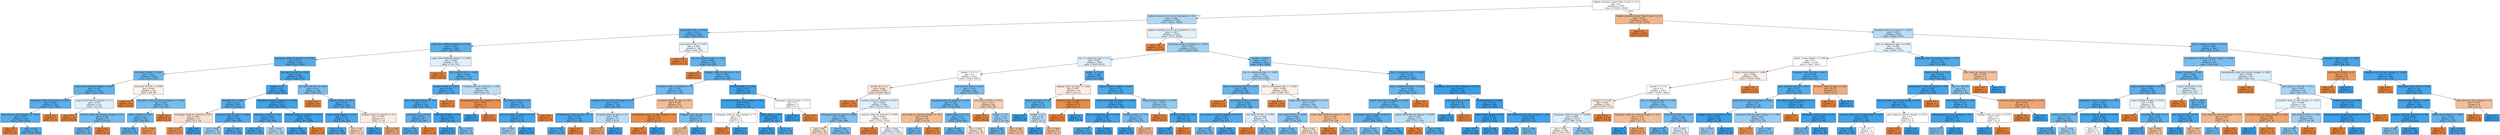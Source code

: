 digraph Tree {
node [shape=box, style="filled", color="black"] ;
0 [label="highest_education_Lower Than A Level <= 0.0\ngini = 0.5\nsamples = 27876\nvalue = [13938, 13938]", fillcolor="#e5813900"] ;
1 [label="highest_education_A Level or Equivalent <= 0.0\ngini = 0.469\nsamples = 17403\nvalue = [6541, 10862]", fillcolor="#399de565"] ;
0 -> 1 [labeldistance=2.5, labelangle=45, headlabel="True"] ;
2 [label="imd_band_0-10% <= 0.016\ngini = 0.272\nsamples = 5056\nvalue = [820, 4236]", fillcolor="#399de5ce"] ;
1 -> 2 ;
3 [label="region_West Midlands Region <= 0.012\ngini = 0.239\nsamples = 4702\nvalue = [651, 4051]", fillcolor="#399de5d6"] ;
2 -> 3 ;
4 [label="homepage_clicks_by_interval <= 13.941\ngini = 0.213\nsamples = 4461\nvalue = [541, 3920]", fillcolor="#399de5dc"] ;
3 -> 4 ;
5 [label="imd_band_50-60% <= 0.014\ngini = 0.331\nsamples = 1498\nvalue = [313, 1185]", fillcolor="#399de5bc"] ;
4 -> 5 ;
6 [label="region_North Western Region <= 0.007\ngini = 0.281\nsamples = 1330\nvalue = [225, 1105]", fillcolor="#399de5cb"] ;
5 -> 6 ;
7 [label="homepage_clicks_by_interval <= 13.057\ngini = 0.243\nsamples = 1215\nvalue = [172, 1043]", fillcolor="#399de5d5"] ;
6 -> 7 ;
8 [label="quiz_clicks_by_days_change <= -530.0\ngini = 0.236\nsamples = 1208\nvalue = [165, 1043]", fillcolor="#399de5d7"] ;
7 -> 8 ;
9 [label="gini = 0.0\nsamples = 7\nvalue = [7, 0]", fillcolor="#e58139ff"] ;
8 -> 9 ;
10 [label="gini = 0.228\nsamples = 1201\nvalue = [158, 1043]", fillcolor="#399de5d8"] ;
8 -> 10 ;
11 [label="gini = 0.0\nsamples = 7\nvalue = [7, 0]", fillcolor="#e58139ff"] ;
7 -> 11 ;
12 [label="region_North Western Region <= 1.0\ngini = 0.497\nsamples = 115\nvalue = [53, 62]", fillcolor="#399de525"] ;
6 -> 12 ;
13 [label="gini = 0.0\nsamples = 34\nvalue = [34, 0]", fillcolor="#e58139ff"] ;
12 -> 13 ;
14 [label="resource_clicks_by_interval_change <= 61.5\ngini = 0.359\nsamples = 81\nvalue = [19, 62]", fillcolor="#399de5b1"] ;
12 -> 14 ;
15 [label="gini = 0.301\nsamples = 76\nvalue = [14, 62]", fillcolor="#399de5c5"] ;
14 -> 15 ;
16 [label="gini = 0.0\nsamples = 5\nvalue = [5, 0]", fillcolor="#e58139ff"] ;
14 -> 16 ;
17 [label="imd_band_50-60% <= 0.998\ngini = 0.499\nsamples = 168\nvalue = [88, 80]", fillcolor="#e5813917"] ;
5 -> 17 ;
18 [label="gini = 0.0\nsamples = 63\nvalue = [63, 0]", fillcolor="#e58139ff"] ;
17 -> 18 ;
19 [label="oucontent_clicks_by_interval_change <= 17.048\ngini = 0.363\nsamples = 105\nvalue = [25, 80]", fillcolor="#399de5af"] ;
17 -> 19 ;
20 [label="region_Ireland <= 0.073\ngini = 0.32\nsamples = 100\nvalue = [20, 80]", fillcolor="#399de5bf"] ;
19 -> 20 ;
21 [label="gini = 0.256\nsamples = 93\nvalue = [14, 79]", fillcolor="#399de5d2"] ;
20 -> 21 ;
22 [label="gini = 0.245\nsamples = 7\nvalue = [6, 1]", fillcolor="#e58139d4"] ;
20 -> 22 ;
23 [label="gini = 0.0\nsamples = 5\nvalue = [5, 0]", fillcolor="#e58139ff"] ;
19 -> 23 ;
24 [label="imd_band_20-30% <= 0.028\ngini = 0.142\nsamples = 2963\nvalue = [228, 2735]", fillcolor="#399de5ea"] ;
4 -> 24 ;
25 [label="weight <= 4.5\ngini = 0.112\nsamples = 2694\nvalue = [160, 2534]", fillcolor="#399de5ef"] ;
24 -> 25 ;
26 [label="disability_N <= 0.997\ngini = 0.218\nsamples = 587\nvalue = [73, 514]", fillcolor="#399de5db"] ;
25 -> 26 ;
27 [label="homepage_clicks_by_interval <= 43.5\ngini = 0.491\nsamples = 23\nvalue = [13, 10]", fillcolor="#e581393b"] ;
26 -> 27 ;
28 [label="gini = 0.231\nsamples = 15\nvalue = [13, 2]", fillcolor="#e58139d8"] ;
27 -> 28 ;
29 [label="gini = 0.0\nsamples = 8\nvalue = [0, 8]", fillcolor="#399de5ff"] ;
27 -> 29 ;
30 [label="resource_clicks_by_days <= 0.964\ngini = 0.19\nsamples = 564\nvalue = [60, 504]", fillcolor="#399de5e1"] ;
26 -> 30 ;
31 [label="gini = 0.444\nsamples = 39\nvalue = [13, 26]", fillcolor="#399de57f"] ;
30 -> 31 ;
32 [label="gini = 0.163\nsamples = 525\nvalue = [47, 478]", fillcolor="#399de5e6"] ;
30 -> 32 ;
33 [label="homepage_clicks_by_interval <= 19.839\ngini = 0.079\nsamples = 2107\nvalue = [87, 2020]", fillcolor="#399de5f4"] ;
25 -> 33 ;
34 [label="imd_band_10-20% <= 0.03\ngini = 0.165\nsamples = 475\nvalue = [43, 432]", fillcolor="#399de5e6"] ;
33 -> 34 ;
35 [label="gini = 0.13\nsamples = 443\nvalue = [31, 412]", fillcolor="#399de5ec"] ;
34 -> 35 ;
36 [label="gini = 0.469\nsamples = 32\nvalue = [12, 20]", fillcolor="#399de566"] ;
34 -> 36 ;
37 [label="resource_clicks_by_interval <= 130.0\ngini = 0.052\nsamples = 1632\nvalue = [44, 1588]", fillcolor="#399de5f8"] ;
33 -> 37 ;
38 [label="gini = 0.051\nsamples = 1631\nvalue = [43, 1588]", fillcolor="#399de5f8"] ;
37 -> 38 ;
39 [label="gini = 0.0\nsamples = 1\nvalue = [1, 0]", fillcolor="#e58139ff"] ;
37 -> 39 ;
40 [label="imd_band_20-30% <= 0.996\ngini = 0.378\nsamples = 269\nvalue = [68, 201]", fillcolor="#399de5a9"] ;
24 -> 40 ;
41 [label="gini = 0.0\nsamples = 43\nvalue = [43, 0]", fillcolor="#e58139ff"] ;
40 -> 41 ;
42 [label="studied_credits <= 127.5\ngini = 0.197\nsamples = 226\nvalue = [25, 201]", fillcolor="#399de5df"] ;
40 -> 42 ;
43 [label="region_South Region <= 0.217\ngini = 0.155\nsamples = 213\nvalue = [18, 195]", fillcolor="#399de5e7"] ;
42 -> 43 ;
44 [label="gini = 0.134\nsamples = 208\nvalue = [15, 193]", fillcolor="#399de5eb"] ;
43 -> 44 ;
45 [label="gini = 0.48\nsamples = 5\nvalue = [3, 2]", fillcolor="#e5813955"] ;
43 -> 45 ;
46 [label="subpage_clicks_by_interval <= 9.5\ngini = 0.497\nsamples = 13\nvalue = [7, 6]", fillcolor="#e5813924"] ;
42 -> 46 ;
47 [label="gini = 0.0\nsamples = 4\nvalue = [0, 4]", fillcolor="#399de5ff"] ;
46 -> 47 ;
48 [label="gini = 0.346\nsamples = 9\nvalue = [7, 2]", fillcolor="#e58139b6"] ;
46 -> 48 ;
49 [label="region_West Midlands Region <= 0.996\ngini = 0.496\nsamples = 241\nvalue = [110, 131]", fillcolor="#399de529"] ;
3 -> 49 ;
50 [label="gini = 0.0\nsamples = 87\nvalue = [87, 0]", fillcolor="#e58139ff"] ;
49 -> 50 ;
51 [label="imd_band_40-50% <= 0.086\ngini = 0.254\nsamples = 154\nvalue = [23, 131]", fillcolor="#399de5d2"] ;
49 -> 51 ;
52 [label="studied_credits <= 135.0\ngini = 0.181\nsamples = 129\nvalue = [13, 116]", fillcolor="#399de5e2"] ;
51 -> 52 ;
53 [label="quiz_clicks_by_interval <= 74.5\ngini = 0.17\nsamples = 128\nvalue = [12, 116]", fillcolor="#399de5e5"] ;
52 -> 53 ;
54 [label="age_band_55<= <= 0.5\ngini = 0.274\nsamples = 67\nvalue = [11, 56]", fillcolor="#399de5cd"] ;
53 -> 54 ;
55 [label="gini = 0.219\nsamples = 64\nvalue = [8, 56]", fillcolor="#399de5db"] ;
54 -> 55 ;
56 [label="gini = 0.0\nsamples = 3\nvalue = [3, 0]", fillcolor="#e58139ff"] ;
54 -> 56 ;
57 [label="imd_band_80-90% <= 0.5\ngini = 0.032\nsamples = 61\nvalue = [1, 60]", fillcolor="#399de5fb"] ;
53 -> 57 ;
58 [label="gini = 0.0\nsamples = 57\nvalue = [0, 57]", fillcolor="#399de5ff"] ;
57 -> 58 ;
59 [label="gini = 0.375\nsamples = 4\nvalue = [1, 3]", fillcolor="#399de5aa"] ;
57 -> 59 ;
60 [label="gini = 0.0\nsamples = 1\nvalue = [1, 0]", fillcolor="#e58139ff"] ;
52 -> 60 ;
61 [label="forumng_clicks_by_interval <= 3.742\ngini = 0.48\nsamples = 25\nvalue = [10, 15]", fillcolor="#399de555"] ;
51 -> 61 ;
62 [label="forumng_clicks_by_days_change <= -6.0\ngini = 0.198\nsamples = 9\nvalue = [8, 1]", fillcolor="#e58139df"] ;
61 -> 62 ;
63 [label="gini = 0.0\nsamples = 1\nvalue = [0, 1]", fillcolor="#399de5ff"] ;
62 -> 63 ;
64 [label="gini = 0.0\nsamples = 8\nvalue = [8, 0]", fillcolor="#e58139ff"] ;
62 -> 64 ;
65 [label="url_clicks_by_days <= 1.5\ngini = 0.219\nsamples = 16\nvalue = [2, 14]", fillcolor="#399de5db"] ;
61 -> 65 ;
66 [label="resource_clicks_by_interval <= 0.5\ngini = 0.124\nsamples = 15\nvalue = [1, 14]", fillcolor="#399de5ed"] ;
65 -> 66 ;
67 [label="gini = 0.444\nsamples = 3\nvalue = [1, 2]", fillcolor="#399de57f"] ;
66 -> 67 ;
68 [label="gini = 0.0\nsamples = 12\nvalue = [0, 12]", fillcolor="#399de5ff"] ;
66 -> 68 ;
69 [label="gini = 0.0\nsamples = 1\nvalue = [1, 0]", fillcolor="#e58139ff"] ;
65 -> 69 ;
70 [label="imd_band_0-10% <= 0.997\ngini = 0.499\nsamples = 354\nvalue = [169, 185]", fillcolor="#399de516"] ;
2 -> 70 ;
71 [label="gini = 0.0\nsamples = 131\nvalue = [131, 0]", fillcolor="#e58139ff"] ;
70 -> 71 ;
72 [label="due_vs_submission_date <= -12.0\ngini = 0.283\nsamples = 223\nvalue = [38, 185]", fillcolor="#399de5cb"] ;
70 -> 72 ;
73 [label="gini = 0.0\nsamples = 4\nvalue = [4, 0]", fillcolor="#e58139ff"] ;
72 -> 73 ;
74 [label="subpage_clicks_by_interval <= 14.5\ngini = 0.262\nsamples = 219\nvalue = [34, 185]", fillcolor="#399de5d0"] ;
72 -> 74 ;
75 [label="oucontent_clicks_by_interval <= 7.5\ngini = 0.345\nsamples = 140\nvalue = [31, 109]", fillcolor="#399de5b6"] ;
74 -> 75 ;
76 [label="subpage_clicks_by_interval_change <= 9.5\ngini = 0.234\nsamples = 118\nvalue = [16, 102]", fillcolor="#399de5d7"] ;
75 -> 76 ;
77 [label="oucollaborate_clicks_by_days <= 1.0\ngini = 0.198\nsamples = 108\nvalue = [12, 96]", fillcolor="#399de5df"] ;
76 -> 77 ;
78 [label="gini = 0.184\nsamples = 107\nvalue = [11, 96]", fillcolor="#399de5e2"] ;
77 -> 78 ;
79 [label="gini = 0.0\nsamples = 1\nvalue = [1, 0]", fillcolor="#e58139ff"] ;
77 -> 79 ;
80 [label="forumng_clicks_by_days <= 3.5\ngini = 0.48\nsamples = 10\nvalue = [4, 6]", fillcolor="#399de555"] ;
76 -> 80 ;
81 [label="gini = 0.32\nsamples = 5\nvalue = [4, 1]", fillcolor="#e58139bf"] ;
80 -> 81 ;
82 [label="gini = 0.0\nsamples = 5\nvalue = [0, 5]", fillcolor="#399de5ff"] ;
80 -> 82 ;
83 [label="oucontent_clicks_by_days <= 30.5\ngini = 0.434\nsamples = 22\nvalue = [15, 7]", fillcolor="#e5813988"] ;
75 -> 83 ;
84 [label="oucollaborate_clicks_by_days_change <= 0.5\ngini = 0.133\nsamples = 14\nvalue = [13, 1]", fillcolor="#e58139eb"] ;
83 -> 84 ;
85 [label="gini = 0.0\nsamples = 13\nvalue = [13, 0]", fillcolor="#e58139ff"] ;
84 -> 85 ;
86 [label="gini = 0.0\nsamples = 1\nvalue = [0, 1]", fillcolor="#399de5ff"] ;
84 -> 86 ;
87 [label="subpage_clicks_by_days <= 7.5\ngini = 0.375\nsamples = 8\nvalue = [2, 6]", fillcolor="#399de5aa"] ;
83 -> 87 ;
88 [label="gini = 0.444\nsamples = 3\nvalue = [2, 1]", fillcolor="#e581397f"] ;
87 -> 88 ;
89 [label="gini = 0.0\nsamples = 5\nvalue = [0, 5]", fillcolor="#399de5ff"] ;
87 -> 89 ;
90 [label="studied_credits <= 225.0\ngini = 0.073\nsamples = 79\nvalue = [3, 76]", fillcolor="#399de5f5"] ;
74 -> 90 ;
91 [label="oucontent_clicks_by_days_change <= -61.5\ngini = 0.051\nsamples = 77\nvalue = [2, 75]", fillcolor="#399de5f8"] ;
90 -> 91 ;
92 [label="homepage_clicks_by_days_change <= 7.5\ngini = 0.5\nsamples = 2\nvalue = [1, 1]", fillcolor="#e5813900"] ;
91 -> 92 ;
93 [label="gini = 0.0\nsamples = 1\nvalue = [1, 0]", fillcolor="#e58139ff"] ;
92 -> 93 ;
94 [label="gini = 0.0\nsamples = 1\nvalue = [0, 1]", fillcolor="#399de5ff"] ;
92 -> 94 ;
95 [label="region_Wales <= 0.5\ngini = 0.026\nsamples = 75\nvalue = [1, 74]", fillcolor="#399de5fc"] ;
91 -> 95 ;
96 [label="gini = 0.0\nsamples = 65\nvalue = [0, 65]", fillcolor="#399de5ff"] ;
95 -> 96 ;
97 [label="gini = 0.18\nsamples = 10\nvalue = [1, 9]", fillcolor="#399de5e3"] ;
95 -> 97 ;
98 [label="homepage_clicks_by_days <= 19.5\ngini = 0.5\nsamples = 2\nvalue = [1, 1]", fillcolor="#e5813900"] ;
90 -> 98 ;
99 [label="gini = 0.0\nsamples = 1\nvalue = [0, 1]", fillcolor="#399de5ff"] ;
98 -> 99 ;
100 [label="gini = 0.0\nsamples = 1\nvalue = [1, 0]", fillcolor="#e58139ff"] ;
98 -> 100 ;
101 [label="highest_education_A Level or Equivalent <= 1.0\ngini = 0.497\nsamples = 12347\nvalue = [5721, 6626]", fillcolor="#399de523"] ;
1 -> 101 ;
102 [label="gini = 0.0\nsamples = 2217\nvalue = [2217, 0]", fillcolor="#e58139ff"] ;
101 -> 102 ;
103 [label="homepage_clicks_by_interval <= 17.995\ngini = 0.453\nsamples = 10130\nvalue = [3504, 6626]", fillcolor="#399de578"] ;
101 -> 103 ;
104 [label="due_vs_submission_date <= 1.0\ngini = 0.497\nsamples = 5497\nvalue = [2525, 2972]", fillcolor="#399de526"] ;
103 -> 104 ;
105 [label="gender_F <= 1.0\ngini = 0.5\nsamples = 4921\nvalue = [2458, 2463]", fillcolor="#399de501"] ;
104 -> 105 ;
106 [label="gender_M <= 1.0\ngini = 0.495\nsamples = 4061\nvalue = [2240, 1821]", fillcolor="#e5813930"] ;
105 -> 106 ;
107 [label="gini = 0.0\nsamples = 701\nvalue = [701, 0]", fillcolor="#e58139ff"] ;
106 -> 107 ;
108 [label="resource_clicks_by_interval <= 0.001\ngini = 0.496\nsamples = 3360\nvalue = [1539, 1821]", fillcolor="#399de527"] ;
106 -> 108 ;
109 [label="homepage_clicks_by_days <= 0.854\ngini = 0.387\nsamples = 770\nvalue = [202, 568]", fillcolor="#399de5a4"] ;
108 -> 109 ;
110 [label="gini = 0.49\nsamples = 58\nvalue = [33, 25]", fillcolor="#e581393e"] ;
109 -> 110 ;
111 [label="gini = 0.362\nsamples = 712\nvalue = [169, 543]", fillcolor="#399de5b0"] ;
109 -> 111 ;
112 [label="resource_clicks_by_interval <= 0.998\ngini = 0.499\nsamples = 2590\nvalue = [1337, 1253]", fillcolor="#e5813910"] ;
108 -> 112 ;
113 [label="gini = 0.0\nsamples = 224\nvalue = [224, 0]", fillcolor="#e58139ff"] ;
112 -> 113 ;
114 [label="gini = 0.498\nsamples = 2366\nvalue = [1113, 1253]", fillcolor="#399de51c"] ;
112 -> 114 ;
115 [label="imd_band_20-30% <= 0.005\ngini = 0.378\nsamples = 860\nvalue = [218, 642]", fillcolor="#399de5a8"] ;
105 -> 115 ;
116 [label="homepage_clicks_by_interval <= 0.925\ngini = 0.329\nsamples = 762\nvalue = [158, 604]", fillcolor="#399de5bc"] ;
115 -> 116 ;
117 [label="quiz_clicks_by_interval_change <= -75.0\ngini = 0.436\nsamples = 28\nvalue = [19, 9]", fillcolor="#e5813986"] ;
116 -> 117 ;
118 [label="gini = 0.32\nsamples = 10\nvalue = [2, 8]", fillcolor="#399de5bf"] ;
117 -> 118 ;
119 [label="gini = 0.105\nsamples = 18\nvalue = [17, 1]", fillcolor="#e58139f0"] ;
117 -> 119 ;
120 [label="region_Wales <= 0.151\ngini = 0.307\nsamples = 734\nvalue = [139, 595]", fillcolor="#399de5c3"] ;
116 -> 120 ;
121 [label="gini = 0.283\nsamples = 698\nvalue = [119, 579]", fillcolor="#399de5cb"] ;
120 -> 121 ;
122 [label="gini = 0.494\nsamples = 36\nvalue = [20, 16]", fillcolor="#e5813933"] ;
120 -> 122 ;
123 [label="imd_band_20-30% <= 0.974\ngini = 0.475\nsamples = 98\nvalue = [60, 38]", fillcolor="#e581395e"] ;
115 -> 123 ;
124 [label="gini = 0.0\nsamples = 41\nvalue = [41, 0]", fillcolor="#e58139ff"] ;
123 -> 124 ;
125 [label="weight <= 15.5\ngini = 0.444\nsamples = 57\nvalue = [19, 38]", fillcolor="#399de57f"] ;
123 -> 125 ;
126 [label="gini = 0.295\nsamples = 39\nvalue = [7, 32]", fillcolor="#399de5c7"] ;
125 -> 126 ;
127 [label="gini = 0.444\nsamples = 18\nvalue = [12, 6]", fillcolor="#e581397f"] ;
125 -> 127 ;
128 [label="weight <= 7.928\ngini = 0.206\nsamples = 576\nvalue = [67, 509]", fillcolor="#399de5dd"] ;
104 -> 128 ;
129 [label="subpage_clicks_by_days <= 1.286\ngini = 0.497\nsamples = 26\nvalue = [14, 12]", fillcolor="#e5813924"] ;
128 -> 129 ;
130 [label="region_Scotland <= 0.25\ngini = 0.26\nsamples = 13\nvalue = [2, 11]", fillcolor="#399de5d1"] ;
129 -> 130 ;
131 [label="gini = 0.0\nsamples = 8\nvalue = [0, 8]", fillcolor="#399de5ff"] ;
130 -> 131 ;
132 [label="weight <= 4.5\ngini = 0.48\nsamples = 5\nvalue = [2, 3]", fillcolor="#399de555"] ;
130 -> 132 ;
133 [label="gini = 0.0\nsamples = 2\nvalue = [0, 2]", fillcolor="#399de5ff"] ;
132 -> 133 ;
134 [label="gini = 0.444\nsamples = 3\nvalue = [2, 1]", fillcolor="#e581397f"] ;
132 -> 134 ;
135 [label="forumng_clicks_by_days <= 12.0\ngini = 0.142\nsamples = 13\nvalue = [12, 1]", fillcolor="#e58139ea"] ;
129 -> 135 ;
136 [label="gini = 0.0\nsamples = 12\nvalue = [12, 0]", fillcolor="#e58139ff"] ;
135 -> 136 ;
137 [label="gini = 0.0\nsamples = 1\nvalue = [0, 1]", fillcolor="#399de5ff"] ;
135 -> 137 ;
138 [label="region_Yorkshire Region <= 0.093\ngini = 0.174\nsamples = 550\nvalue = [53, 497]", fillcolor="#399de5e4"] ;
128 -> 138 ;
139 [label="region_North Western Region <= 0.164\ngini = 0.129\nsamples = 490\nvalue = [34, 456]", fillcolor="#399de5ec"] ;
138 -> 139 ;
140 [label="due_vs_submission_date <= 1.58\ngini = 0.095\nsamples = 441\nvalue = [22, 419]", fillcolor="#399de5f2"] ;
139 -> 140 ;
141 [label="gini = 0.178\nsamples = 213\nvalue = [21, 192]", fillcolor="#399de5e3"] ;
140 -> 141 ;
142 [label="gini = 0.009\nsamples = 228\nvalue = [1, 227]", fillcolor="#399de5fe"] ;
140 -> 142 ;
143 [label="studied_credits <= 75.0\ngini = 0.37\nsamples = 49\nvalue = [12, 37]", fillcolor="#399de5ac"] ;
139 -> 143 ;
144 [label="gini = 0.0\nsamples = 32\nvalue = [0, 32]", fillcolor="#399de5ff"] ;
143 -> 144 ;
145 [label="gini = 0.415\nsamples = 17\nvalue = [12, 5]", fillcolor="#e5813995"] ;
143 -> 145 ;
146 [label="region_Yorkshire Region <= 0.999\ngini = 0.433\nsamples = 60\nvalue = [19, 41]", fillcolor="#399de589"] ;
138 -> 146 ;
147 [label="gini = 0.0\nsamples = 16\nvalue = [16, 0]", fillcolor="#e58139ff"] ;
146 -> 147 ;
148 [label="studied_credits <= 135.0\ngini = 0.127\nsamples = 44\nvalue = [3, 41]", fillcolor="#399de5ec"] ;
146 -> 148 ;
149 [label="gini = 0.089\nsamples = 43\nvalue = [2, 41]", fillcolor="#399de5f3"] ;
148 -> 149 ;
150 [label="gini = 0.0\nsamples = 1\nvalue = [1, 0]", fillcolor="#e58139ff"] ;
148 -> 150 ;
151 [label="weight <= 6.971\ngini = 0.333\nsamples = 4633\nvalue = [979, 3654]", fillcolor="#399de5bb"] ;
103 -> 151 ;
152 [label="due_vs_submission_date <= -2.999\ngini = 0.467\nsamples = 1280\nvalue = [475, 805]", fillcolor="#399de569"] ;
151 -> 152 ;
153 [label="due_vs_submission_date <= -3.105\ngini = 0.296\nsamples = 586\nvalue = [106, 480]", fillcolor="#399de5c7"] ;
152 -> 153 ;
154 [label="gini = 0.0\nsamples = 15\nvalue = [15, 0]", fillcolor="#e58139ff"] ;
153 -> 154 ;
155 [label="imd_band_20-30% <= 0.012\ngini = 0.268\nsamples = 571\nvalue = [91, 480]", fillcolor="#399de5cf"] ;
153 -> 155 ;
156 [label="quiz_clicks_by_interval_change <= 95.675\ngini = 0.199\nsamples = 492\nvalue = [55, 437]", fillcolor="#399de5df"] ;
155 -> 156 ;
157 [label="gini = 0.339\nsamples = 185\nvalue = [40, 145]", fillcolor="#399de5b9"] ;
156 -> 157 ;
158 [label="gini = 0.093\nsamples = 307\nvalue = [15, 292]", fillcolor="#399de5f2"] ;
156 -> 158 ;
159 [label="imd_band_20-30% <= 0.999\ngini = 0.496\nsamples = 79\nvalue = [36, 43]", fillcolor="#399de52a"] ;
155 -> 159 ;
160 [label="gini = 0.0\nsamples = 24\nvalue = [24, 0]", fillcolor="#e58139ff"] ;
159 -> 160 ;
161 [label="gini = 0.341\nsamples = 55\nvalue = [12, 43]", fillcolor="#399de5b8"] ;
159 -> 161 ;
162 [label="due_vs_submission_date <= -2.002\ngini = 0.498\nsamples = 694\nvalue = [369, 325]", fillcolor="#e581391e"] ;
152 -> 162 ;
163 [label="gini = 0.0\nsamples = 196\nvalue = [196, 0]", fillcolor="#e58139ff"] ;
162 -> 163 ;
164 [label="region_West Midlands Region <= 0.012\ngini = 0.453\nsamples = 498\nvalue = [173, 325]", fillcolor="#399de577"] ;
162 -> 164 ;
165 [label="imd_band_20-30% <= 0.009\ngini = 0.404\nsamples = 413\nvalue = [116, 297]", fillcolor="#399de59b"] ;
164 -> 165 ;
166 [label="gini = 0.345\nsamples = 343\nvalue = [76, 267]", fillcolor="#399de5b6"] ;
165 -> 166 ;
167 [label="gini = 0.49\nsamples = 70\nvalue = [40, 30]", fillcolor="#e5813940"] ;
165 -> 167 ;
168 [label="region_West Midlands Region <= 0.984\ngini = 0.442\nsamples = 85\nvalue = [57, 28]", fillcolor="#e5813982"] ;
164 -> 168 ;
169 [label="gini = 0.0\nsamples = 46\nvalue = [46, 0]", fillcolor="#e58139ff"] ;
168 -> 169 ;
170 [label="gini = 0.405\nsamples = 39\nvalue = [11, 28]", fillcolor="#399de59b"] ;
168 -> 170 ;
171 [label="due_vs_submission_date <= 0.992\ngini = 0.255\nsamples = 3353\nvalue = [504, 2849]", fillcolor="#399de5d2"] ;
151 -> 171 ;
172 [label="due_vs_submission_date <= 0.002\ngini = 0.306\nsamples = 2647\nvalue = [499, 2148]", fillcolor="#399de5c4"] ;
171 -> 172 ;
173 [label="region_North Western Region <= 0.007\ngini = 0.297\nsamples = 2624\nvalue = [476, 2148]", fillcolor="#399de5c6"] ;
172 -> 173 ;
174 [label="homepage_clicks_by_days <= 16.974\ngini = 0.263\nsamples = 2348\nvalue = [365, 1983]", fillcolor="#399de5d0"] ;
173 -> 174 ;
175 [label="gini = 0.357\nsamples = 949\nvalue = [221, 728]", fillcolor="#399de5b2"] ;
174 -> 175 ;
176 [label="gini = 0.185\nsamples = 1399\nvalue = [144, 1255]", fillcolor="#399de5e2"] ;
174 -> 176 ;
177 [label="region_North Western Region <= 0.998\ngini = 0.481\nsamples = 276\nvalue = [111, 165]", fillcolor="#399de553"] ;
173 -> 177 ;
178 [label="gini = 0.0\nsamples = 89\nvalue = [89, 0]", fillcolor="#e58139ff"] ;
177 -> 178 ;
179 [label="gini = 0.208\nsamples = 187\nvalue = [22, 165]", fillcolor="#399de5dd"] ;
177 -> 179 ;
180 [label="gini = 0.0\nsamples = 23\nvalue = [23, 0]", fillcolor="#e58139ff"] ;
172 -> 180 ;
181 [label="oucontent_clicks_by_days_change <= -62.112\ngini = 0.014\nsamples = 706\nvalue = [5, 701]", fillcolor="#399de5fd"] ;
171 -> 181 ;
182 [label="region_Ireland <= 0.49\ngini = 0.172\nsamples = 21\nvalue = [2, 19]", fillcolor="#399de5e4"] ;
181 -> 182 ;
183 [label="gini = 0.0\nsamples = 19\nvalue = [0, 19]", fillcolor="#399de5ff"] ;
182 -> 183 ;
184 [label="gini = 0.0\nsamples = 2\nvalue = [2, 0]", fillcolor="#e58139ff"] ;
182 -> 184 ;
185 [label="studied_credits <= 140.0\ngini = 0.009\nsamples = 685\nvalue = [3, 682]", fillcolor="#399de5fe"] ;
181 -> 185 ;
186 [label="region_South Region <= 0.5\ngini = 0.003\nsamples = 642\nvalue = [1, 641]", fillcolor="#399de5ff"] ;
185 -> 186 ;
187 [label="gini = 0.0\nsamples = 584\nvalue = [0, 584]", fillcolor="#399de5ff"] ;
186 -> 187 ;
188 [label="gini = 0.034\nsamples = 58\nvalue = [1, 57]", fillcolor="#399de5fb"] ;
186 -> 188 ;
189 [label="oucontent_clicks_by_days_change <= 18.5\ngini = 0.089\nsamples = 43\nvalue = [2, 41]", fillcolor="#399de5f3"] ;
185 -> 189 ;
190 [label="gini = 0.0\nsamples = 34\nvalue = [0, 34]", fillcolor="#399de5ff"] ;
189 -> 190 ;
191 [label="gini = 0.346\nsamples = 9\nvalue = [2, 7]", fillcolor="#399de5b6"] ;
189 -> 191 ;
192 [label="highest_education_Lower Than A Level <= 1.0\ngini = 0.415\nsamples = 10473\nvalue = [7397, 3076]", fillcolor="#e5813995"] ;
0 -> 192 [labeldistance=2.5, labelangle=-45, headlabel="False"] ;
193 [label="gini = 0.0\nsamples = 5435\nvalue = [5435, 0]", fillcolor="#e58139ff"] ;
192 -> 193 ;
194 [label="forumng_clicks_by_interval <= 13.957\ngini = 0.476\nsamples = 5038\nvalue = [1962, 3076]", fillcolor="#399de55c"] ;
192 -> 194 ;
195 [label="due_vs_submission_date <= 0.998\ngini = 0.498\nsamples = 3634\nvalue = [1699, 1935]", fillcolor="#399de51f"] ;
194 -> 195 ;
196 [label="region_London Region <= 0.999\ngini = 0.5\nsamples = 3318\nvalue = [1667, 1651]", fillcolor="#e5813902"] ;
195 -> 196 ;
197 [label="region_London Region <= 0.006\ngini = 0.498\nsamples = 3104\nvalue = [1638, 1466]", fillcolor="#e581391b"] ;
196 -> 197 ;
198 [label="gender_F <= 1.0\ngini = 0.5\nsamples = 2925\nvalue = [1459, 1466]", fillcolor="#399de501"] ;
197 -> 198 ;
199 [label="gender_F <= 0.001\ngini = 0.497\nsamples = 2503\nvalue = [1347, 1156]", fillcolor="#e5813924"] ;
198 -> 199 ;
200 [label="homepage_clicks_by_days <= 16.999\ngini = 0.496\nsamples = 2125\nvalue = [969, 1156]", fillcolor="#399de529"] ;
199 -> 200 ;
201 [label="gini = 0.499\nsamples = 1466\nvalue = [764, 702]", fillcolor="#e5813915"] ;
200 -> 201 ;
202 [label="gini = 0.429\nsamples = 659\nvalue = [205, 454]", fillcolor="#399de58c"] ;
200 -> 202 ;
203 [label="gini = 0.0\nsamples = 378\nvalue = [378, 0]", fillcolor="#e58139ff"] ;
199 -> 203 ;
204 [label="due_vs_submission_date <= -7.078\ngini = 0.39\nsamples = 422\nvalue = [112, 310]", fillcolor="#399de5a3"] ;
198 -> 204 ;
205 [label="homepage_clicks_by_interval_change <= -22.5\ngini = 0.439\nsamples = 40\nvalue = [27, 13]", fillcolor="#e5813984"] ;
204 -> 205 ;
206 [label="gini = 0.0\nsamples = 6\nvalue = [0, 6]", fillcolor="#399de5ff"] ;
205 -> 206 ;
207 [label="gini = 0.327\nsamples = 34\nvalue = [27, 7]", fillcolor="#e58139bd"] ;
205 -> 207 ;
208 [label="imd_band_20-30% <= 0.018\ngini = 0.346\nsamples = 382\nvalue = [85, 297]", fillcolor="#399de5b6"] ;
204 -> 208 ;
209 [label="gini = 0.276\nsamples = 308\nvalue = [51, 257]", fillcolor="#399de5cc"] ;
208 -> 209 ;
210 [label="gini = 0.497\nsamples = 74\nvalue = [34, 40]", fillcolor="#399de526"] ;
208 -> 210 ;
211 [label="gini = 0.0\nsamples = 179\nvalue = [179, 0]", fillcolor="#e58139ff"] ;
197 -> 211 ;
212 [label="oucontent_clicks_by_days <= 86.5\ngini = 0.234\nsamples = 214\nvalue = [29, 185]", fillcolor="#399de5d7"] ;
196 -> 212 ;
213 [label="quiz_clicks_by_interval <= 68.5\ngini = 0.217\nsamples = 210\nvalue = [26, 184]", fillcolor="#399de5db"] ;
212 -> 213 ;
214 [label="quiz_clicks_by_interval_change <= -56.5\ngini = 0.32\nsamples = 110\nvalue = [22, 88]", fillcolor="#399de5bf"] ;
213 -> 214 ;
215 [label="subpage_clicks_by_interval <= 0.5\ngini = 0.043\nsamples = 46\nvalue = [1, 45]", fillcolor="#399de5f9"] ;
214 -> 215 ;
216 [label="gini = 0.444\nsamples = 3\nvalue = [1, 2]", fillcolor="#399de57f"] ;
215 -> 216 ;
217 [label="gini = 0.0\nsamples = 43\nvalue = [0, 43]", fillcolor="#399de5ff"] ;
215 -> 217 ;
218 [label="oucontent_clicks_by_days_change <= -11.389\ngini = 0.441\nsamples = 64\nvalue = [21, 43]", fillcolor="#399de582"] ;
214 -> 218 ;
219 [label="gini = 0.245\nsamples = 7\nvalue = [6, 1]", fillcolor="#e58139d4"] ;
218 -> 219 ;
220 [label="gini = 0.388\nsamples = 57\nvalue = [15, 42]", fillcolor="#399de5a4"] ;
218 -> 220 ;
221 [label="url_clicks_by_interval_change <= -5.5\ngini = 0.077\nsamples = 100\nvalue = [4, 96]", fillcolor="#399de5f4"] ;
213 -> 221 ;
222 [label="gini = 0.0\nsamples = 1\nvalue = [1, 0]", fillcolor="#e58139ff"] ;
221 -> 222 ;
223 [label="homepage_clicks_by_days <= 5.5\ngini = 0.059\nsamples = 99\nvalue = [3, 96]", fillcolor="#399de5f7"] ;
221 -> 223 ;
224 [label="gini = 0.346\nsamples = 9\nvalue = [2, 7]", fillcolor="#399de5b6"] ;
223 -> 224 ;
225 [label="gini = 0.022\nsamples = 90\nvalue = [1, 89]", fillcolor="#399de5fc"] ;
223 -> 225 ;
226 [label="resource_clicks_by_days <= 16.0\ngini = 0.375\nsamples = 4\nvalue = [3, 1]", fillcolor="#e58139aa"] ;
212 -> 226 ;
227 [label="gini = 0.0\nsamples = 3\nvalue = [3, 0]", fillcolor="#e58139ff"] ;
226 -> 227 ;
228 [label="gini = 0.0\nsamples = 1\nvalue = [0, 1]", fillcolor="#399de5ff"] ;
226 -> 228 ;
229 [label="subpage_clicks_by_interval_change <= 37.0\ngini = 0.182\nsamples = 316\nvalue = [32, 284]", fillcolor="#399de5e2"] ;
195 -> 229 ;
230 [label="studied_credits <= 115.0\ngini = 0.164\nsamples = 310\nvalue = [28, 282]", fillcolor="#399de5e6"] ;
229 -> 230 ;
231 [label="oucollaborate_clicks_by_interval <= 9.5\ngini = 0.108\nsamples = 263\nvalue = [15, 248]", fillcolor="#399de5f0"] ;
230 -> 231 ;
232 [label="forumng_clicks_by_interval_change <= 10.5\ngini = 0.101\nsamples = 262\nvalue = [14, 248]", fillcolor="#399de5f1"] ;
231 -> 232 ;
233 [label="resource_clicks_by_interval_change <= 23.0\ngini = 0.089\nsamples = 258\nvalue = [12, 246]", fillcolor="#399de5f3"] ;
232 -> 233 ;
234 [label="gini = 0.082\nsamples = 256\nvalue = [11, 245]", fillcolor="#399de5f4"] ;
233 -> 234 ;
235 [label="gini = 0.5\nsamples = 2\nvalue = [1, 1]", fillcolor="#e5813900"] ;
233 -> 235 ;
236 [label="quiz_clicks_by_interval_change <= 6.276\ngini = 0.5\nsamples = 4\nvalue = [2, 2]", fillcolor="#e5813900"] ;
232 -> 236 ;
237 [label="gini = 0.0\nsamples = 2\nvalue = [2, 0]", fillcolor="#e58139ff"] ;
236 -> 237 ;
238 [label="gini = 0.0\nsamples = 2\nvalue = [0, 2]", fillcolor="#399de5ff"] ;
236 -> 238 ;
239 [label="gini = 0.0\nsamples = 1\nvalue = [1, 0]", fillcolor="#e58139ff"] ;
231 -> 239 ;
240 [label="date <= 200.563\ngini = 0.4\nsamples = 47\nvalue = [13, 34]", fillcolor="#399de59e"] ;
230 -> 240 ;
241 [label="imd_band_20-30% <= 0.339\ngini = 0.161\nsamples = 34\nvalue = [3, 31]", fillcolor="#399de5e6"] ;
240 -> 241 ;
242 [label="subpage_clicks_by_days_change <= -13.5\ngini = 0.064\nsamples = 30\nvalue = [1, 29]", fillcolor="#399de5f6"] ;
241 -> 242 ;
243 [label="gini = 0.375\nsamples = 4\nvalue = [1, 3]", fillcolor="#399de5aa"] ;
242 -> 243 ;
244 [label="gini = 0.0\nsamples = 26\nvalue = [0, 26]", fillcolor="#399de5ff"] ;
242 -> 244 ;
245 [label="subpage_clicks_by_days <= 5.339\ngini = 0.5\nsamples = 4\nvalue = [2, 2]", fillcolor="#e5813900"] ;
241 -> 245 ;
246 [label="gini = 0.0\nsamples = 2\nvalue = [0, 2]", fillcolor="#399de5ff"] ;
245 -> 246 ;
247 [label="gini = 0.0\nsamples = 2\nvalue = [2, 0]", fillcolor="#e58139ff"] ;
245 -> 247 ;
248 [label="resource_clicks_by_interval_change <= 2.196\ngini = 0.355\nsamples = 13\nvalue = [10, 3]", fillcolor="#e58139b3"] ;
240 -> 248 ;
249 [label="gini = 0.0\nsamples = 10\nvalue = [10, 0]", fillcolor="#e58139ff"] ;
248 -> 249 ;
250 [label="gini = 0.0\nsamples = 3\nvalue = [0, 3]", fillcolor="#399de5ff"] ;
248 -> 250 ;
251 [label="quiz_clicks_by_interval <= 532.5\ngini = 0.444\nsamples = 6\nvalue = [4, 2]", fillcolor="#e581397f"] ;
229 -> 251 ;
252 [label="gini = 0.0\nsamples = 4\nvalue = [4, 0]", fillcolor="#e58139ff"] ;
251 -> 252 ;
253 [label="gini = 0.0\nsamples = 2\nvalue = [0, 2]", fillcolor="#399de5ff"] ;
251 -> 253 ;
254 [label="due_vs_submission_date <= -0.109\ngini = 0.304\nsamples = 1404\nvalue = [263, 1141]", fillcolor="#399de5c4"] ;
194 -> 254 ;
255 [label="oucollaborate_clicks_by_interval_change <= 0.045\ngini = 0.373\nsamples = 907\nvalue = [225, 682]", fillcolor="#399de5ab"] ;
254 -> 255 ;
256 [label="region_Scotland <= 0.051\ngini = 0.308\nsamples = 700\nvalue = [133, 567]", fillcolor="#399de5c3"] ;
255 -> 256 ;
257 [label="region_Yorkshire Region <= 0.065\ngini = 0.241\nsamples = 586\nvalue = [82, 504]", fillcolor="#399de5d6"] ;
256 -> 257 ;
258 [label="homepage_clicks_by_interval <= 37.618\ngini = 0.202\nsamples = 544\nvalue = [62, 482]", fillcolor="#399de5de"] ;
257 -> 258 ;
259 [label="studied_credits <= 68.48\ngini = 0.321\nsamples = 239\nvalue = [48, 191]", fillcolor="#399de5bf"] ;
258 -> 259 ;
260 [label="gini = 0.219\nsamples = 160\nvalue = [20, 140]", fillcolor="#399de5db"] ;
259 -> 260 ;
261 [label="gini = 0.458\nsamples = 79\nvalue = [28, 51]", fillcolor="#399de573"] ;
259 -> 261 ;
262 [label="resource_clicks_by_interval <= 0.594\ngini = 0.088\nsamples = 305\nvalue = [14, 291]", fillcolor="#399de5f3"] ;
258 -> 262 ;
263 [label="gini = 0.5\nsamples = 6\nvalue = [3, 3]", fillcolor="#e5813900"] ;
262 -> 263 ;
264 [label="gini = 0.071\nsamples = 299\nvalue = [11, 288]", fillcolor="#399de5f5"] ;
262 -> 264 ;
265 [label="region_Yorkshire Region <= 0.951\ngini = 0.499\nsamples = 42\nvalue = [20, 22]", fillcolor="#399de517"] ;
257 -> 265 ;
266 [label="gini = 0.0\nsamples = 16\nvalue = [16, 0]", fillcolor="#e58139ff"] ;
265 -> 266 ;
267 [label="imd_band_90-100% <= 0.5\ngini = 0.26\nsamples = 26\nvalue = [4, 22]", fillcolor="#399de5d1"] ;
265 -> 267 ;
268 [label="gini = 0.159\nsamples = 23\nvalue = [2, 21]", fillcolor="#399de5e7"] ;
267 -> 268 ;
269 [label="gini = 0.444\nsamples = 3\nvalue = [2, 1]", fillcolor="#e581397f"] ;
267 -> 269 ;
270 [label="region_Scotland <= 1.0\ngini = 0.494\nsamples = 114\nvalue = [51, 63]", fillcolor="#399de531"] ;
256 -> 270 ;
271 [label="gini = 0.0\nsamples = 37\nvalue = [37, 0]", fillcolor="#e58139ff"] ;
270 -> 271 ;
272 [label="date <= 182.5\ngini = 0.298\nsamples = 77\nvalue = [14, 63]", fillcolor="#399de5c6"] ;
270 -> 272 ;
273 [label="imd_band_60-70% <= 0.5\ngini = 0.144\nsamples = 64\nvalue = [5, 59]", fillcolor="#399de5e9"] ;
272 -> 273 ;
274 [label="gini = 0.034\nsamples = 58\nvalue = [1, 57]", fillcolor="#399de5fb"] ;
273 -> 274 ;
275 [label="gini = 0.444\nsamples = 6\nvalue = [4, 2]", fillcolor="#e581397f"] ;
273 -> 275 ;
276 [label="quiz_clicks_by_interval_change <= 41.0\ngini = 0.426\nsamples = 13\nvalue = [9, 4]", fillcolor="#e581398e"] ;
272 -> 276 ;
277 [label="gini = 0.32\nsamples = 5\nvalue = [1, 4]", fillcolor="#399de5bf"] ;
276 -> 277 ;
278 [label="gini = 0.0\nsamples = 8\nvalue = [8, 0]", fillcolor="#e58139ff"] ;
276 -> 278 ;
279 [label="oucollaborate_clicks_by_interval_change <= 0.991\ngini = 0.494\nsamples = 207\nvalue = [92, 115]", fillcolor="#399de533"] ;
255 -> 279 ;
280 [label="gini = 0.0\nsamples = 29\nvalue = [29, 0]", fillcolor="#e58139ff"] ;
279 -> 280 ;
281 [label="quiz_clicks_by_interval <= 175.5\ngini = 0.457\nsamples = 178\nvalue = [63, 115]", fillcolor="#399de573"] ;
279 -> 281 ;
282 [label="oucontent_clicks_by_days_change <= -5.825\ngini = 0.499\nsamples = 129\nvalue = [61, 68]", fillcolor="#399de51a"] ;
281 -> 282 ;
283 [label="oucontent_clicks_by_days_change <= -29.0\ngini = 0.349\nsamples = 40\nvalue = [31, 9]", fillcolor="#e58139b5"] ;
282 -> 283 ;
284 [label="gini = 0.0\nsamples = 7\nvalue = [0, 7]", fillcolor="#399de5ff"] ;
283 -> 284 ;
285 [label="gini = 0.114\nsamples = 33\nvalue = [31, 2]", fillcolor="#e58139ef"] ;
283 -> 285 ;
286 [label="imd_band_40-50% <= 0.054\ngini = 0.447\nsamples = 89\nvalue = [30, 59]", fillcolor="#399de57d"] ;
282 -> 286 ;
287 [label="gini = 0.396\nsamples = 81\nvalue = [22, 59]", fillcolor="#399de5a0"] ;
286 -> 287 ;
288 [label="gini = 0.0\nsamples = 8\nvalue = [8, 0]", fillcolor="#e58139ff"] ;
286 -> 288 ;
289 [label="studied_credits <= 210.889\ngini = 0.078\nsamples = 49\nvalue = [2, 47]", fillcolor="#399de5f4"] ;
281 -> 289 ;
290 [label="forumng_clicks_by_interval_change <= -210.5\ngini = 0.041\nsamples = 48\nvalue = [1, 47]", fillcolor="#399de5fa"] ;
289 -> 290 ;
291 [label="gini = 0.0\nsamples = 1\nvalue = [1, 0]", fillcolor="#e58139ff"] ;
290 -> 291 ;
292 [label="gini = 0.0\nsamples = 47\nvalue = [0, 47]", fillcolor="#399de5ff"] ;
290 -> 292 ;
293 [label="gini = 0.0\nsamples = 1\nvalue = [1, 0]", fillcolor="#e58139ff"] ;
289 -> 293 ;
294 [label="homepage_clicks_by_days <= 1.681\ngini = 0.141\nsamples = 497\nvalue = [38, 459]", fillcolor="#399de5ea"] ;
254 -> 294 ;
295 [label="imd_band_90-100% <= 0.5\ngini = 0.278\nsamples = 6\nvalue = [5, 1]", fillcolor="#e58139cc"] ;
294 -> 295 ;
296 [label="gini = 0.0\nsamples = 5\nvalue = [5, 0]", fillcolor="#e58139ff"] ;
295 -> 296 ;
297 [label="gini = 0.0\nsamples = 1\nvalue = [0, 1]", fillcolor="#399de5ff"] ;
295 -> 297 ;
298 [label="subpage_clicks_by_days_change <= -44.38\ngini = 0.125\nsamples = 491\nvalue = [33, 458]", fillcolor="#399de5ed"] ;
294 -> 298 ;
299 [label="gini = 0.0\nsamples = 3\nvalue = [3, 0]", fillcolor="#e58139ff"] ;
298 -> 299 ;
300 [label="assessment_type_CMA <= 0.082\ngini = 0.115\nsamples = 488\nvalue = [30, 458]", fillcolor="#399de5ee"] ;
298 -> 300 ;
301 [label="region_South Region <= 0.051\ngini = 0.102\nsamples = 482\nvalue = [26, 456]", fillcolor="#399de5f0"] ;
300 -> 301 ;
302 [label="subpage_clicks_by_interval <= 2.797\ngini = 0.065\nsamples = 417\nvalue = [14, 403]", fillcolor="#399de5f6"] ;
301 -> 302 ;
303 [label="gini = 0.388\nsamples = 19\nvalue = [5, 14]", fillcolor="#399de5a4"] ;
302 -> 303 ;
304 [label="gini = 0.044\nsamples = 398\nvalue = [9, 389]", fillcolor="#399de5f9"] ;
302 -> 304 ;
305 [label="region_South Region <= 0.987\ngini = 0.301\nsamples = 65\nvalue = [12, 53]", fillcolor="#399de5c5"] ;
301 -> 305 ;
306 [label="gini = 0.0\nsamples = 9\nvalue = [9, 0]", fillcolor="#e58139ff"] ;
305 -> 306 ;
307 [label="gini = 0.101\nsamples = 56\nvalue = [3, 53]", fillcolor="#399de5f1"] ;
305 -> 307 ;
308 [label="quiz_clicks_by_days_change <= 1.0\ngini = 0.444\nsamples = 6\nvalue = [4, 2]", fillcolor="#e581397f"] ;
300 -> 308 ;
309 [label="gini = 0.0\nsamples = 4\nvalue = [4, 0]", fillcolor="#e58139ff"] ;
308 -> 309 ;
310 [label="gini = 0.0\nsamples = 2\nvalue = [0, 2]", fillcolor="#399de5ff"] ;
308 -> 310 ;
}